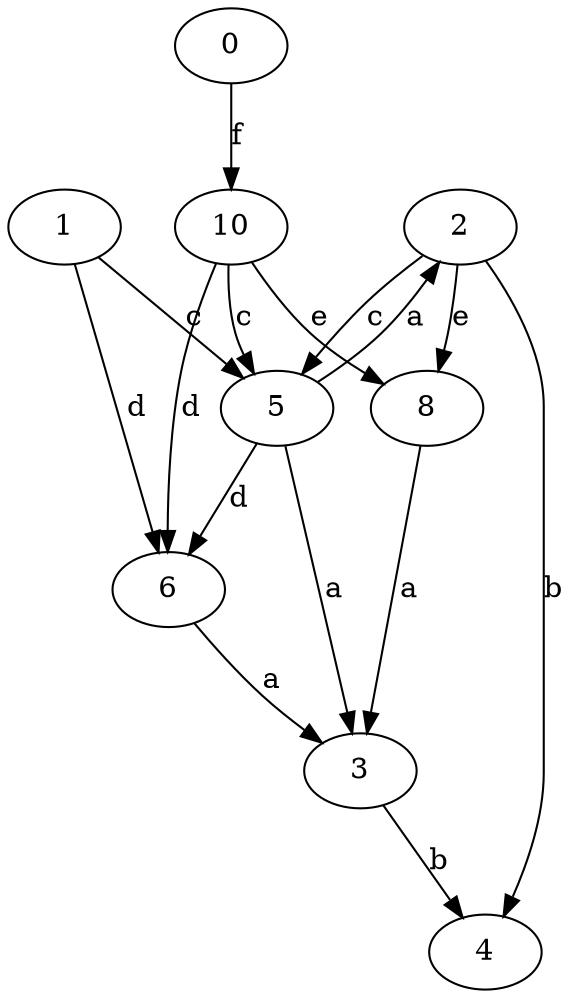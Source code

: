strict digraph  {
2;
3;
4;
5;
6;
8;
0;
1;
10;
2 -> 4  [label=b];
2 -> 5  [label=c];
2 -> 8  [label=e];
3 -> 4  [label=b];
5 -> 2  [label=a];
5 -> 3  [label=a];
5 -> 6  [label=d];
6 -> 3  [label=a];
8 -> 3  [label=a];
0 -> 10  [label=f];
1 -> 5  [label=c];
1 -> 6  [label=d];
10 -> 5  [label=c];
10 -> 6  [label=d];
10 -> 8  [label=e];
}
